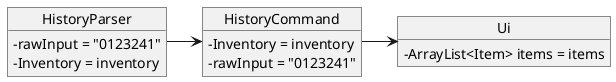 @startuml
skinparam classAttributeIconSize 0
object HistoryParser{
    - rawInput = "0123241"
    - Inventory = inventory
}
object HistoryCommand{
    - Inventory = inventory
    - rawInput = "0123241"
}
object Ui{
    - ArrayList<Item> items = items
}
HistoryParser -> HistoryCommand
HistoryCommand -> Ui
@enduml
